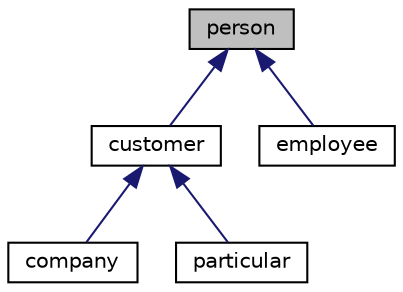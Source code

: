 digraph G
{
  edge [fontname="Helvetica",fontsize="10",labelfontname="Helvetica",labelfontsize="10"];
  node [fontname="Helvetica",fontsize="10",shape=record];
  Node1 [label="person",height=0.2,width=0.4,color="black", fillcolor="grey75", style="filled" fontcolor="black"];
  Node1 -> Node2 [dir="back",color="midnightblue",fontsize="10",style="solid",fontname="Helvetica"];
  Node2 [label="customer",height=0.2,width=0.4,color="black", fillcolor="white", style="filled",URL="$classcustomer.html",tooltip="Sub-Class customer."];
  Node2 -> Node3 [dir="back",color="midnightblue",fontsize="10",style="solid",fontname="Helvetica"];
  Node3 [label="company",height=0.2,width=0.4,color="black", fillcolor="white", style="filled",URL="$classcompany.html",tooltip="Sub-Class Company."];
  Node2 -> Node4 [dir="back",color="midnightblue",fontsize="10",style="solid",fontname="Helvetica"];
  Node4 [label="particular",height=0.2,width=0.4,color="black", fillcolor="white", style="filled",URL="$classparticular.html",tooltip="Sub-Class Particular."];
  Node1 -> Node5 [dir="back",color="midnightblue",fontsize="10",style="solid",fontname="Helvetica"];
  Node5 [label="employee",height=0.2,width=0.4,color="black", fillcolor="white", style="filled",URL="$classemployee.html",tooltip="Sub-Class Employee."];
}
